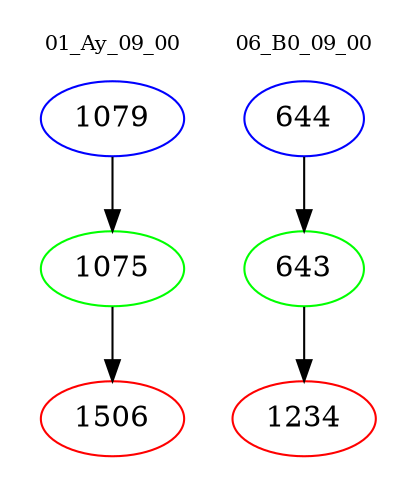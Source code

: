 digraph{
subgraph cluster_0 {
color = white
label = "01_Ay_09_00";
fontsize=10;
T0_1079 [label="1079", color="blue"]
T0_1079 -> T0_1075 [color="black"]
T0_1075 [label="1075", color="green"]
T0_1075 -> T0_1506 [color="black"]
T0_1506 [label="1506", color="red"]
}
subgraph cluster_1 {
color = white
label = "06_B0_09_00";
fontsize=10;
T1_644 [label="644", color="blue"]
T1_644 -> T1_643 [color="black"]
T1_643 [label="643", color="green"]
T1_643 -> T1_1234 [color="black"]
T1_1234 [label="1234", color="red"]
}
}
